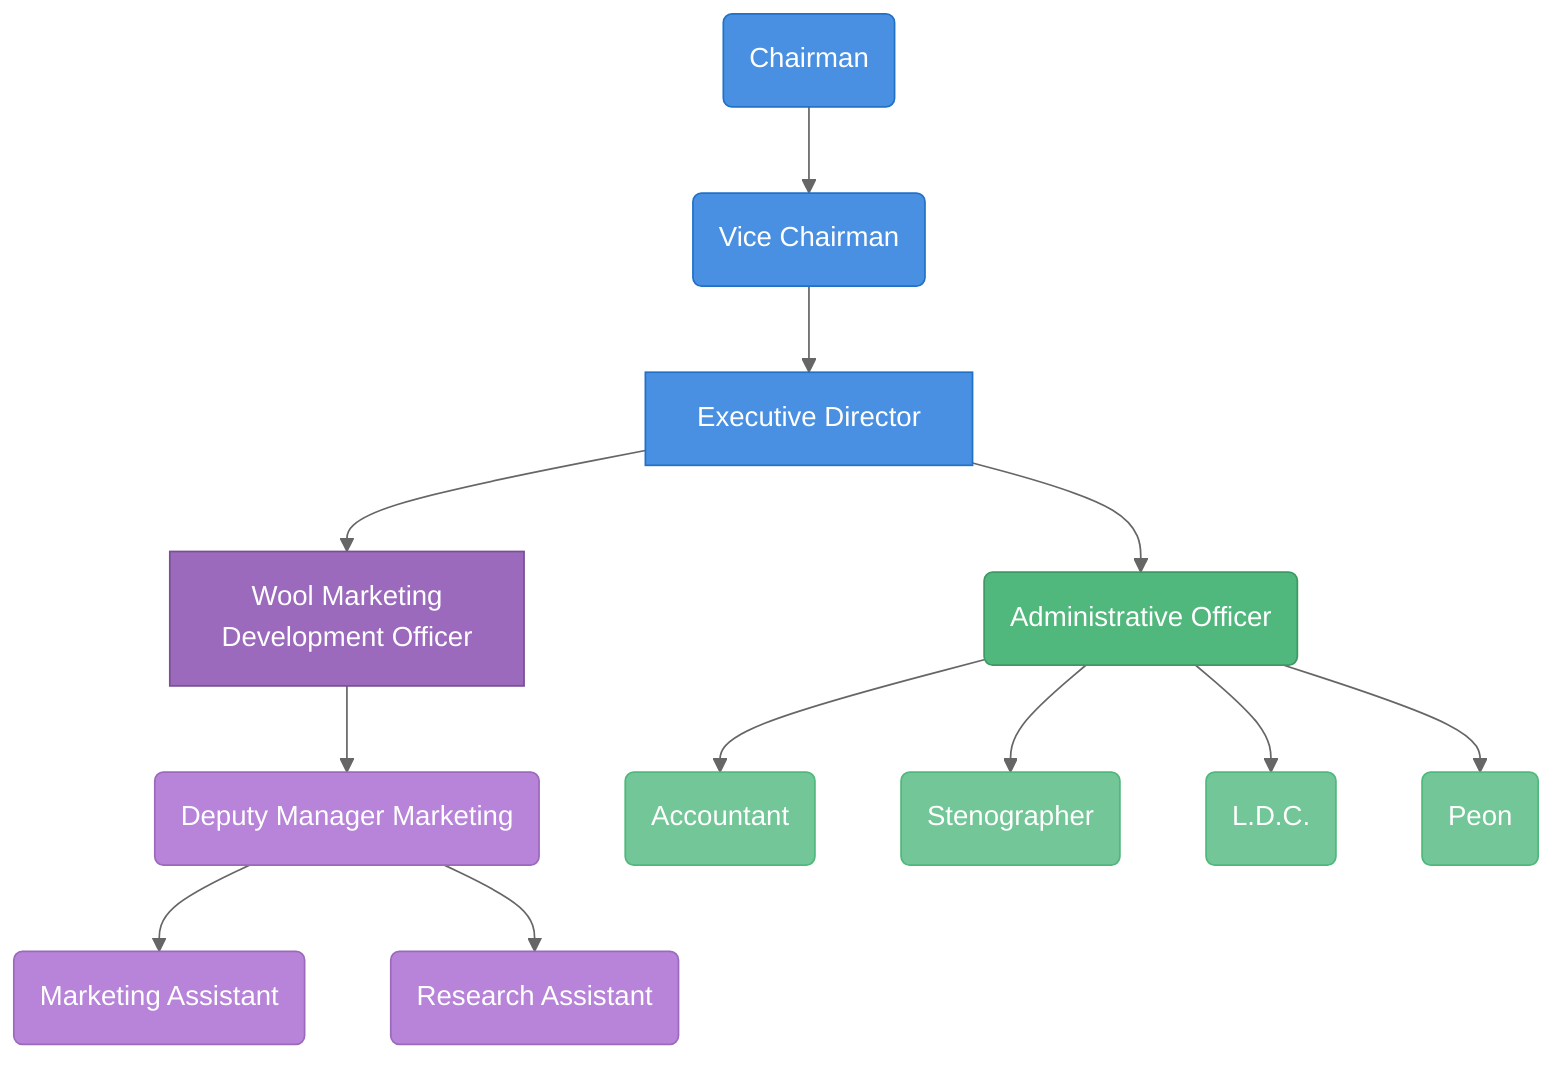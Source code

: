 ---
config:
  theme: base
  themeVariables:
    fontFamily: arial
    fontSize: 16px
    lineColor: '#666666'
---
flowchart TD
    A["Chairman"] --> B["Vice Chairman"]
    B --> C["Executive Director"]
    C --> D["Wool Marketing<br>Development Officer"] & E["Administrative Officer"]
    D --> F["Deputy Manager Marketing"]
    F --> G["Marketing Assistant"] & H["Research Assistant"]
    E --> I["Accountant"] & J["Stenographer"] & K["L.D.C."] & L["Peon"]
    A@{ shape: rounded}
    B@{ shape: rounded}
    E@{ shape: rounded}
    F@{ shape: rounded}
    G@{ shape: rounded}
    H@{ shape: rounded}
    I@{ shape: rounded}
    J@{ shape: rounded}
    K@{ shape: rounded}
    L@{ shape: rounded}
     A:::executive
     B:::executive
     C:::executive
     D:::marketing
     E:::administrative
     F:::marketingOps
     G:::marketingOps
     H:::marketingOps
     I:::adminOps
     J:::adminOps
     K:::support
     K:::adminOps
     L:::support
     L:::adminOps
    classDef executive fill:#4A90E2,stroke:#2171C7,color:white
    classDef marketing fill:#9B6ABC,stroke:#7A4F96,color:white
    classDef administrative fill:#50B87C,stroke:#3D9963,color:white
    classDef marketingOps fill:#B784D9,stroke:#9B6ABC,color:white
    classDef support fill:#F5A623,stroke:#E69112,color:white
    classDef adminOps fill:#72C697, stroke:#50B87C, color:white